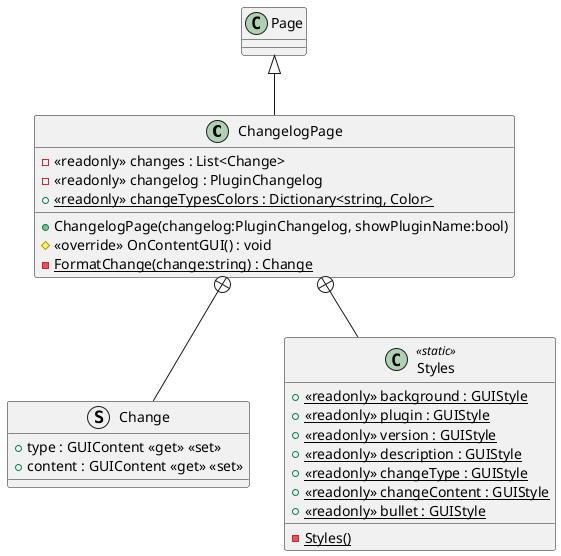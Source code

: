 @startuml
class ChangelogPage {
    + ChangelogPage(changelog:PluginChangelog, showPluginName:bool)
    - <<readonly>> changes : List<Change>
    - <<readonly>> changelog : PluginChangelog
    # <<override>> OnContentGUI() : void
    - {static} FormatChange(change:string) : Change
    + {static} <<readonly>> changeTypesColors : Dictionary<string, Color>
}
struct Change {
    + type : GUIContent <<get>> <<set>>
    + content : GUIContent <<get>> <<set>>
}
class Styles <<static>> {
    {static} - Styles()
    + {static} <<readonly>> background : GUIStyle
    + {static} <<readonly>> plugin : GUIStyle
    + {static} <<readonly>> version : GUIStyle
    + {static} <<readonly>> description : GUIStyle
    + {static} <<readonly>> changeType : GUIStyle
    + {static} <<readonly>> changeContent : GUIStyle
    + {static} <<readonly>> bullet : GUIStyle
}
Page <|-- ChangelogPage
ChangelogPage +-- Change
ChangelogPage +-- Styles
@enduml
